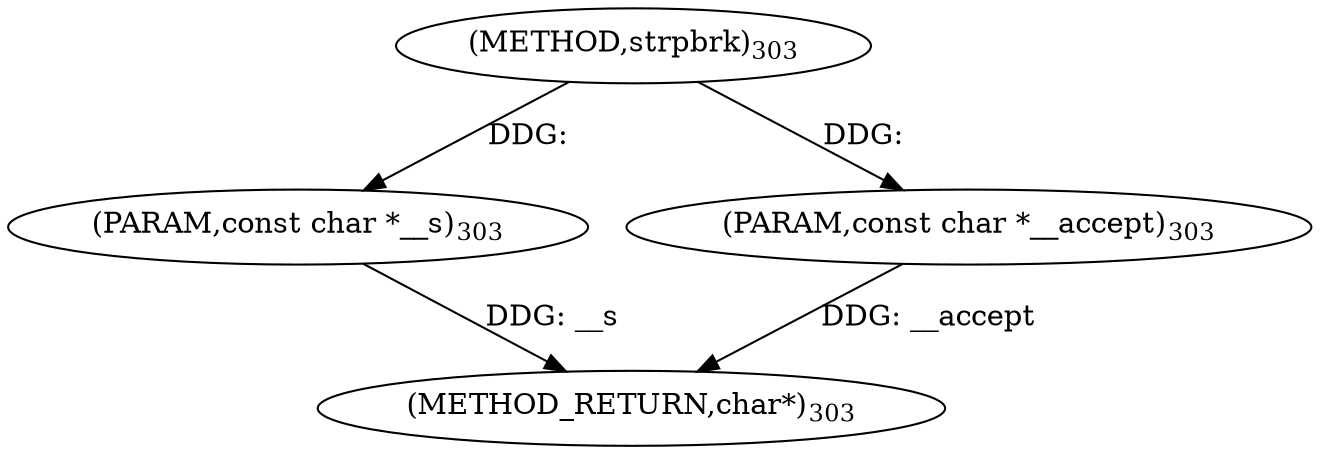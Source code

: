 digraph "strpbrk" {  
"98874" [label = <(METHOD,strpbrk)<SUB>303</SUB>> ]
"98877" [label = <(METHOD_RETURN,char*)<SUB>303</SUB>> ]
"98875" [label = <(PARAM,const char *__s)<SUB>303</SUB>> ]
"98876" [label = <(PARAM,const char *__accept)<SUB>303</SUB>> ]
  "98875" -> "98877"  [ label = "DDG: __s"] 
  "98876" -> "98877"  [ label = "DDG: __accept"] 
  "98874" -> "98875"  [ label = "DDG: "] 
  "98874" -> "98876"  [ label = "DDG: "] 
}
